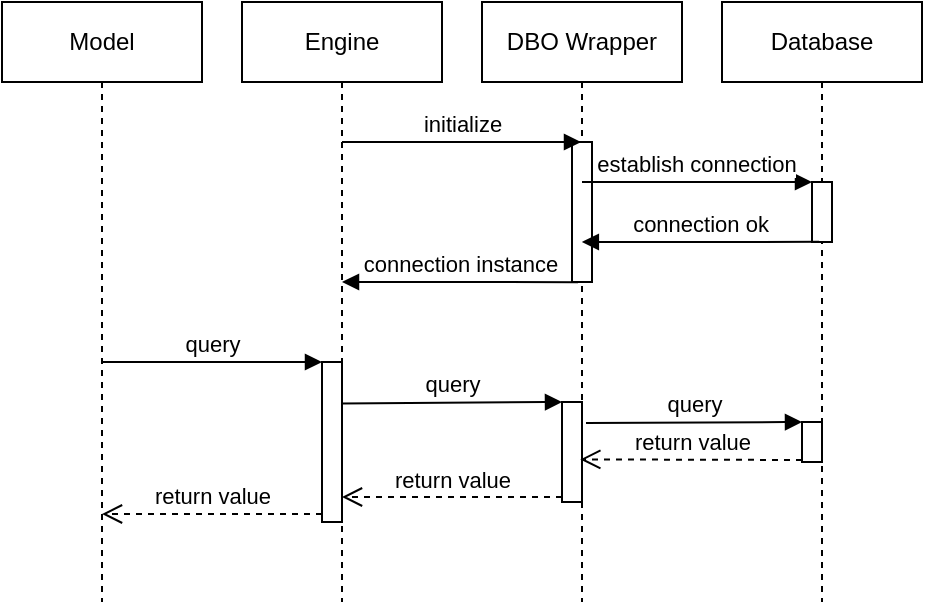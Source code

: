 <mxfile version="12.5.4" type="device"><diagram name="Page-1" id="13e1069c-82ec-6db2-03f1-153e76fe0fe0"><mxGraphModel dx="578" dy="491" grid="1" gridSize="10" guides="1" tooltips="1" connect="1" arrows="1" fold="1" page="1" pageScale="1" pageWidth="1100" pageHeight="850" background="#ffffff" math="0" shadow="0"><root><mxCell id="0"/><mxCell id="1" parent="0"/><mxCell id="Y3a8-mbM5GnOBy3mBwTx-8" value="Model" style="shape=umlLifeline;perimeter=lifelinePerimeter;whiteSpace=wrap;html=1;container=1;collapsible=0;recursiveResize=0;outlineConnect=0;" vertex="1" parent="1"><mxGeometry x="170" y="30" width="100" height="300" as="geometry"/></mxCell><mxCell id="Y3a8-mbM5GnOBy3mBwTx-9" value="Engine" style="shape=umlLifeline;perimeter=lifelinePerimeter;whiteSpace=wrap;html=1;container=1;collapsible=0;recursiveResize=0;outlineConnect=0;" vertex="1" parent="1"><mxGeometry x="290" y="30" width="100" height="300" as="geometry"/></mxCell><mxCell id="Y3a8-mbM5GnOBy3mBwTx-20" value="" style="html=1;points=[];perimeter=orthogonalPerimeter;" vertex="1" parent="Y3a8-mbM5GnOBy3mBwTx-9"><mxGeometry x="40" y="180" width="10" height="80" as="geometry"/></mxCell><mxCell id="Y3a8-mbM5GnOBy3mBwTx-10" value="DBO Wrapper" style="shape=umlLifeline;perimeter=lifelinePerimeter;whiteSpace=wrap;html=1;container=1;collapsible=0;recursiveResize=0;outlineConnect=0;" vertex="1" parent="1"><mxGeometry x="410" y="30" width="100" height="300" as="geometry"/></mxCell><mxCell id="Y3a8-mbM5GnOBy3mBwTx-17" value="" style="html=1;points=[];perimeter=orthogonalPerimeter;" vertex="1" parent="Y3a8-mbM5GnOBy3mBwTx-10"><mxGeometry x="45" y="70" width="10" height="70" as="geometry"/></mxCell><mxCell id="Y3a8-mbM5GnOBy3mBwTx-11" value="Database" style="shape=umlLifeline;perimeter=lifelinePerimeter;whiteSpace=wrap;html=1;container=1;collapsible=0;recursiveResize=0;outlineConnect=0;" vertex="1" parent="1"><mxGeometry x="530" y="30" width="100" height="300" as="geometry"/></mxCell><mxCell id="Y3a8-mbM5GnOBy3mBwTx-15" value="" style="html=1;points=[];perimeter=orthogonalPerimeter;" vertex="1" parent="Y3a8-mbM5GnOBy3mBwTx-11"><mxGeometry x="45" y="90" width="10" height="30" as="geometry"/></mxCell><mxCell id="Y3a8-mbM5GnOBy3mBwTx-13" value="initialize" style="html=1;verticalAlign=bottom;endArrow=block;" edge="1" parent="1" source="Y3a8-mbM5GnOBy3mBwTx-9" target="Y3a8-mbM5GnOBy3mBwTx-10"><mxGeometry width="80" relative="1" as="geometry"><mxPoint x="50" y="350" as="sourcePoint"/><mxPoint x="130" y="350" as="targetPoint"/><Array as="points"><mxPoint x="400" y="100"/></Array></mxGeometry></mxCell><mxCell id="Y3a8-mbM5GnOBy3mBwTx-14" value="establish connection" style="html=1;verticalAlign=bottom;endArrow=block;exitX=0.5;exitY=0.286;exitDx=0;exitDy=0;exitPerimeter=0;" edge="1" parent="1" source="Y3a8-mbM5GnOBy3mBwTx-17" target="Y3a8-mbM5GnOBy3mBwTx-15"><mxGeometry width="80" relative="1" as="geometry"><mxPoint x="470" y="120" as="sourcePoint"/><mxPoint x="579.57" y="120" as="targetPoint"/><Array as="points"><mxPoint x="520.07" y="120"/></Array></mxGeometry></mxCell><mxCell id="Y3a8-mbM5GnOBy3mBwTx-16" value="connection ok" style="html=1;verticalAlign=bottom;endArrow=block;exitX=0.357;exitY=1.062;exitDx=0;exitDy=0;exitPerimeter=0;" edge="1" parent="1"><mxGeometry width="80" relative="1" as="geometry"><mxPoint x="578.57" y="149.86" as="sourcePoint"/><mxPoint x="459.929" y="150" as="targetPoint"/><Array as="points"><mxPoint x="530" y="150"/></Array></mxGeometry></mxCell><mxCell id="Y3a8-mbM5GnOBy3mBwTx-19" value="connection instance" style="html=1;verticalAlign=bottom;endArrow=block;exitX=0.3;exitY=1.002;exitDx=0;exitDy=0;exitPerimeter=0;" edge="1" parent="1" source="Y3a8-mbM5GnOBy3mBwTx-17" target="Y3a8-mbM5GnOBy3mBwTx-9"><mxGeometry width="80" relative="1" as="geometry"><mxPoint x="349.929" y="110" as="sourcePoint"/><mxPoint x="469.5" y="110" as="targetPoint"/><Array as="points"><mxPoint x="400" y="170"/></Array></mxGeometry></mxCell><mxCell id="Y3a8-mbM5GnOBy3mBwTx-21" value="query" style="html=1;verticalAlign=bottom;endArrow=block;entryX=0;entryY=0;" edge="1" target="Y3a8-mbM5GnOBy3mBwTx-20" parent="1" source="Y3a8-mbM5GnOBy3mBwTx-8"><mxGeometry relative="1" as="geometry"><mxPoint x="260" y="210" as="sourcePoint"/></mxGeometry></mxCell><mxCell id="Y3a8-mbM5GnOBy3mBwTx-22" value="return value" style="html=1;verticalAlign=bottom;endArrow=open;dashed=1;endSize=8;exitX=0;exitY=0.95;" edge="1" source="Y3a8-mbM5GnOBy3mBwTx-20" parent="1" target="Y3a8-mbM5GnOBy3mBwTx-8"><mxGeometry relative="1" as="geometry"><mxPoint x="260" y="286" as="targetPoint"/></mxGeometry></mxCell><mxCell id="Y3a8-mbM5GnOBy3mBwTx-23" value="" style="html=1;points=[];perimeter=orthogonalPerimeter;" vertex="1" parent="1"><mxGeometry x="450" y="230" width="10" height="50" as="geometry"/></mxCell><mxCell id="Y3a8-mbM5GnOBy3mBwTx-24" value="query" style="html=1;verticalAlign=bottom;endArrow=block;entryX=0;entryY=0;exitX=0.971;exitY=0.259;exitDx=0;exitDy=0;exitPerimeter=0;" edge="1" target="Y3a8-mbM5GnOBy3mBwTx-23" parent="1" source="Y3a8-mbM5GnOBy3mBwTx-20"><mxGeometry relative="1" as="geometry"><mxPoint x="380" y="230" as="sourcePoint"/></mxGeometry></mxCell><mxCell id="Y3a8-mbM5GnOBy3mBwTx-25" value="return value" style="html=1;verticalAlign=bottom;endArrow=open;dashed=1;endSize=8;exitX=0;exitY=0.95;" edge="1" source="Y3a8-mbM5GnOBy3mBwTx-23" parent="1" target="Y3a8-mbM5GnOBy3mBwTx-9"><mxGeometry relative="1" as="geometry"><mxPoint x="380" y="306" as="targetPoint"/></mxGeometry></mxCell><mxCell id="Y3a8-mbM5GnOBy3mBwTx-27" value="" style="html=1;points=[];perimeter=orthogonalPerimeter;" vertex="1" parent="1"><mxGeometry x="570" y="240" width="10" height="20" as="geometry"/></mxCell><mxCell id="Y3a8-mbM5GnOBy3mBwTx-28" value="query" style="html=1;verticalAlign=bottom;endArrow=block;entryX=0;entryY=0;exitX=1.2;exitY=0.209;exitDx=0;exitDy=0;exitPerimeter=0;" edge="1" target="Y3a8-mbM5GnOBy3mBwTx-27" parent="1" source="Y3a8-mbM5GnOBy3mBwTx-23"><mxGeometry relative="1" as="geometry"><mxPoint x="500" y="240" as="sourcePoint"/></mxGeometry></mxCell><mxCell id="Y3a8-mbM5GnOBy3mBwTx-29" value="return value" style="html=1;verticalAlign=bottom;endArrow=open;dashed=1;endSize=8;exitX=0;exitY=0.95;entryX=0.914;entryY=0.574;entryDx=0;entryDy=0;entryPerimeter=0;" edge="1" source="Y3a8-mbM5GnOBy3mBwTx-27" parent="1" target="Y3a8-mbM5GnOBy3mBwTx-23"><mxGeometry relative="1" as="geometry"><mxPoint x="500" y="316" as="targetPoint"/></mxGeometry></mxCell></root></mxGraphModel></diagram></mxfile>